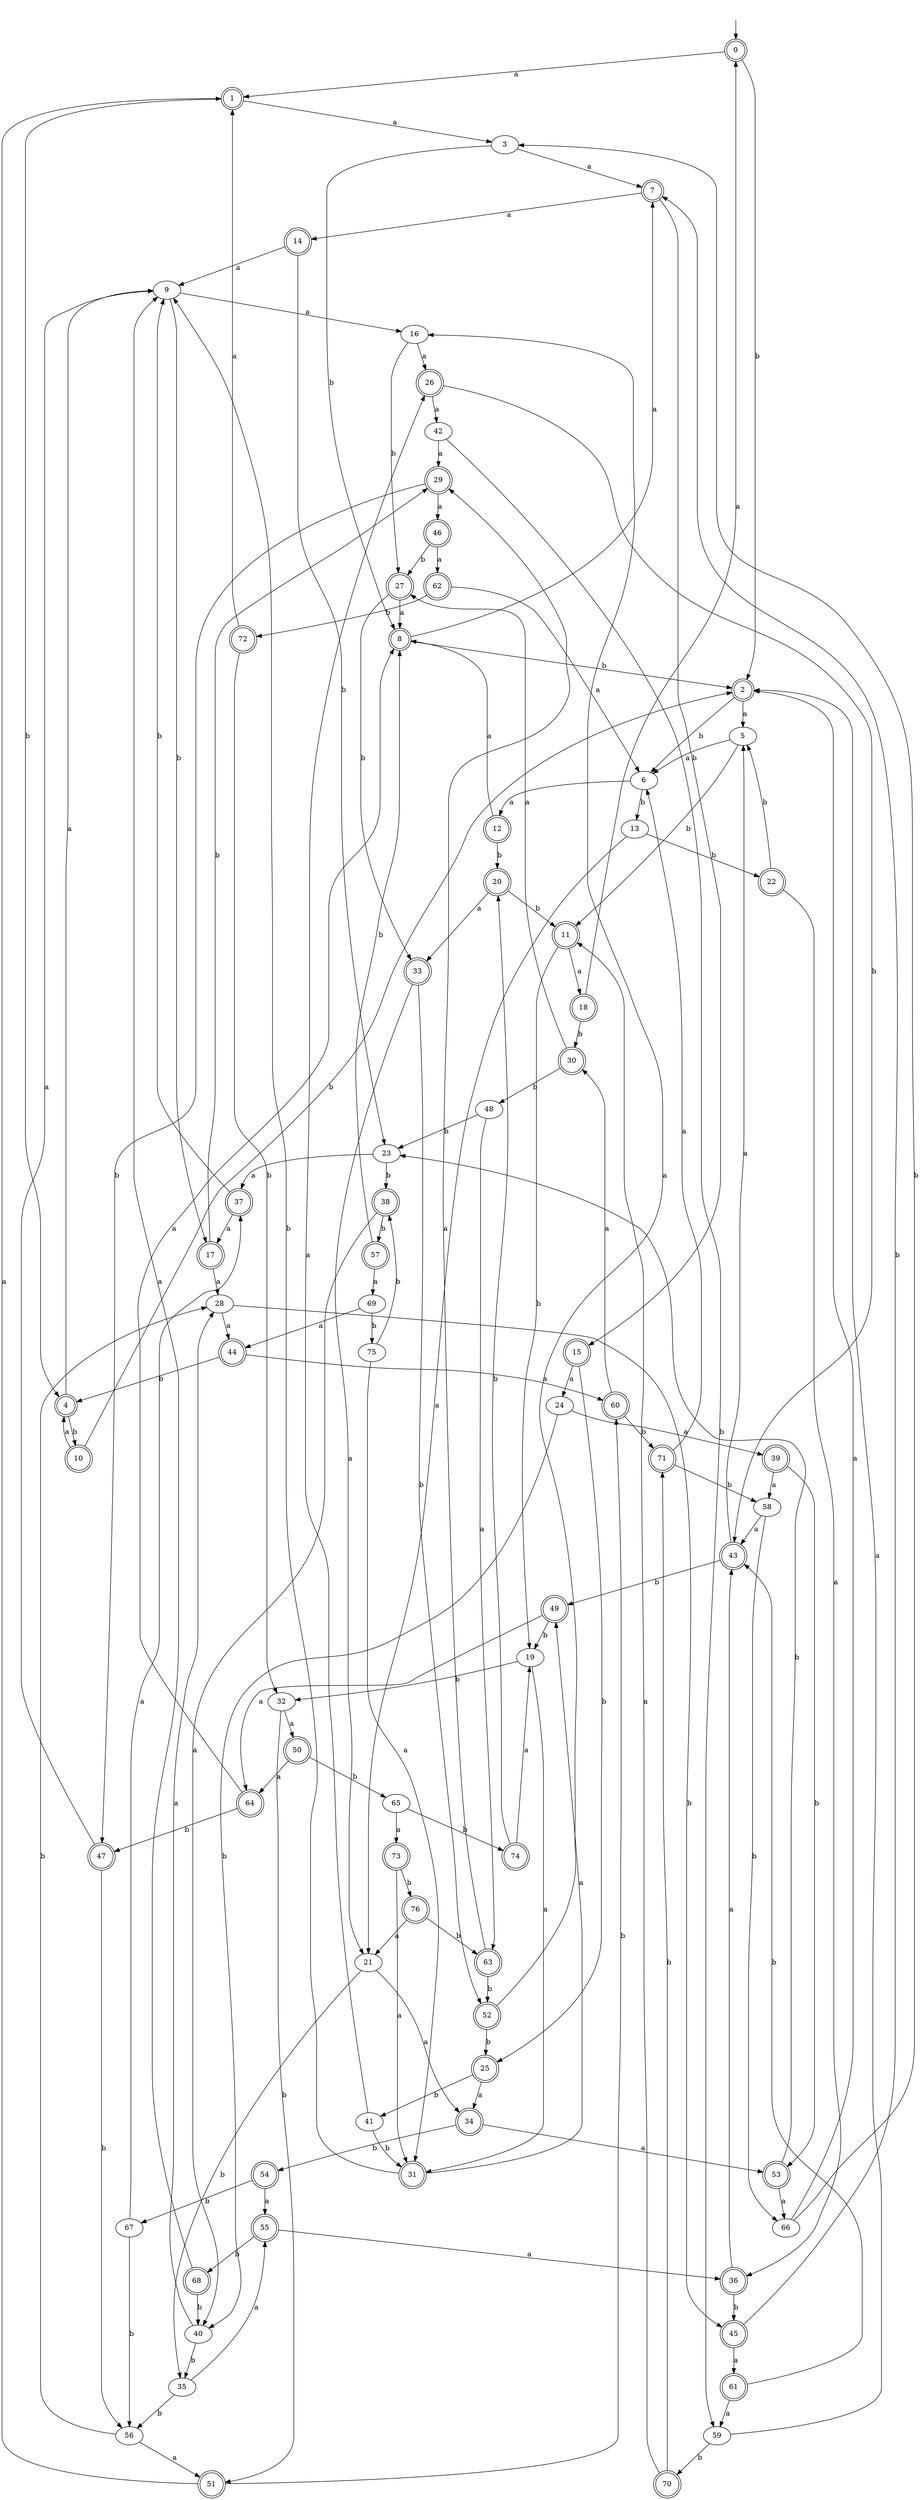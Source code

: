 digraph RandomDFA {
  __start0 [label="", shape=none];
  __start0 -> 0 [label=""];
  0 [shape=circle] [shape=doublecircle]
  0 -> 1 [label="a"]
  0 -> 2 [label="b"]
  1 [shape=doublecircle]
  1 -> 3 [label="a"]
  1 -> 4 [label="b"]
  2 [shape=doublecircle]
  2 -> 5 [label="a"]
  2 -> 6 [label="b"]
  3
  3 -> 7 [label="a"]
  3 -> 8 [label="b"]
  4 [shape=doublecircle]
  4 -> 9 [label="a"]
  4 -> 10 [label="b"]
  5
  5 -> 6 [label="a"]
  5 -> 11 [label="b"]
  6
  6 -> 12 [label="a"]
  6 -> 13 [label="b"]
  7 [shape=doublecircle]
  7 -> 14 [label="a"]
  7 -> 15 [label="b"]
  8 [shape=doublecircle]
  8 -> 7 [label="a"]
  8 -> 2 [label="b"]
  9
  9 -> 16 [label="a"]
  9 -> 17 [label="b"]
  10 [shape=doublecircle]
  10 -> 4 [label="a"]
  10 -> 2 [label="b"]
  11 [shape=doublecircle]
  11 -> 18 [label="a"]
  11 -> 19 [label="b"]
  12 [shape=doublecircle]
  12 -> 8 [label="a"]
  12 -> 20 [label="b"]
  13
  13 -> 21 [label="a"]
  13 -> 22 [label="b"]
  14 [shape=doublecircle]
  14 -> 9 [label="a"]
  14 -> 23 [label="b"]
  15 [shape=doublecircle]
  15 -> 24 [label="a"]
  15 -> 25 [label="b"]
  16
  16 -> 26 [label="a"]
  16 -> 27 [label="b"]
  17 [shape=doublecircle]
  17 -> 28 [label="a"]
  17 -> 29 [label="b"]
  18 [shape=doublecircle]
  18 -> 0 [label="a"]
  18 -> 30 [label="b"]
  19
  19 -> 31 [label="a"]
  19 -> 32 [label="b"]
  20 [shape=doublecircle]
  20 -> 33 [label="a"]
  20 -> 11 [label="b"]
  21
  21 -> 34 [label="a"]
  21 -> 35 [label="b"]
  22 [shape=doublecircle]
  22 -> 36 [label="a"]
  22 -> 5 [label="b"]
  23
  23 -> 37 [label="a"]
  23 -> 38 [label="b"]
  24
  24 -> 39 [label="a"]
  24 -> 40 [label="b"]
  25 [shape=doublecircle]
  25 -> 34 [label="a"]
  25 -> 41 [label="b"]
  26 [shape=doublecircle]
  26 -> 42 [label="a"]
  26 -> 43 [label="b"]
  27 [shape=doublecircle]
  27 -> 8 [label="a"]
  27 -> 33 [label="b"]
  28
  28 -> 44 [label="a"]
  28 -> 45 [label="b"]
  29 [shape=doublecircle]
  29 -> 46 [label="a"]
  29 -> 47 [label="b"]
  30 [shape=doublecircle]
  30 -> 27 [label="a"]
  30 -> 48 [label="b"]
  31 [shape=doublecircle]
  31 -> 49 [label="a"]
  31 -> 9 [label="b"]
  32
  32 -> 50 [label="a"]
  32 -> 51 [label="b"]
  33 [shape=doublecircle]
  33 -> 21 [label="a"]
  33 -> 52 [label="b"]
  34 [shape=doublecircle]
  34 -> 53 [label="a"]
  34 -> 54 [label="b"]
  35
  35 -> 55 [label="a"]
  35 -> 56 [label="b"]
  36 [shape=doublecircle]
  36 -> 43 [label="a"]
  36 -> 45 [label="b"]
  37 [shape=doublecircle]
  37 -> 17 [label="a"]
  37 -> 9 [label="b"]
  38 [shape=doublecircle]
  38 -> 40 [label="a"]
  38 -> 57 [label="b"]
  39 [shape=doublecircle]
  39 -> 58 [label="a"]
  39 -> 53 [label="b"]
  40
  40 -> 28 [label="a"]
  40 -> 35 [label="b"]
  41
  41 -> 26 [label="a"]
  41 -> 31 [label="b"]
  42
  42 -> 29 [label="a"]
  42 -> 59 [label="b"]
  43 [shape=doublecircle]
  43 -> 5 [label="a"]
  43 -> 49 [label="b"]
  44 [shape=doublecircle]
  44 -> 60 [label="a"]
  44 -> 4 [label="b"]
  45 [shape=doublecircle]
  45 -> 61 [label="a"]
  45 -> 7 [label="b"]
  46 [shape=doublecircle]
  46 -> 62 [label="a"]
  46 -> 27 [label="b"]
  47 [shape=doublecircle]
  47 -> 9 [label="a"]
  47 -> 56 [label="b"]
  48
  48 -> 63 [label="a"]
  48 -> 23 [label="b"]
  49 [shape=doublecircle]
  49 -> 64 [label="a"]
  49 -> 19 [label="b"]
  50 [shape=doublecircle]
  50 -> 64 [label="a"]
  50 -> 65 [label="b"]
  51 [shape=doublecircle]
  51 -> 1 [label="a"]
  51 -> 60 [label="b"]
  52 [shape=doublecircle]
  52 -> 16 [label="a"]
  52 -> 25 [label="b"]
  53 [shape=doublecircle]
  53 -> 66 [label="a"]
  53 -> 23 [label="b"]
  54 [shape=doublecircle]
  54 -> 55 [label="a"]
  54 -> 67 [label="b"]
  55 [shape=doublecircle]
  55 -> 36 [label="a"]
  55 -> 68 [label="b"]
  56
  56 -> 51 [label="a"]
  56 -> 28 [label="b"]
  57 [shape=doublecircle]
  57 -> 69 [label="a"]
  57 -> 8 [label="b"]
  58
  58 -> 43 [label="a"]
  58 -> 66 [label="b"]
  59
  59 -> 2 [label="a"]
  59 -> 70 [label="b"]
  60 [shape=doublecircle]
  60 -> 30 [label="a"]
  60 -> 71 [label="b"]
  61 [shape=doublecircle]
  61 -> 59 [label="a"]
  61 -> 43 [label="b"]
  62 [shape=doublecircle]
  62 -> 6 [label="a"]
  62 -> 72 [label="b"]
  63 [shape=doublecircle]
  63 -> 29 [label="a"]
  63 -> 52 [label="b"]
  64 [shape=doublecircle]
  64 -> 8 [label="a"]
  64 -> 47 [label="b"]
  65
  65 -> 73 [label="a"]
  65 -> 74 [label="b"]
  66
  66 -> 2 [label="a"]
  66 -> 3 [label="b"]
  67
  67 -> 37 [label="a"]
  67 -> 56 [label="b"]
  68 [shape=doublecircle]
  68 -> 9 [label="a"]
  68 -> 40 [label="b"]
  69
  69 -> 44 [label="a"]
  69 -> 75 [label="b"]
  70 [shape=doublecircle]
  70 -> 11 [label="a"]
  70 -> 71 [label="b"]
  71 [shape=doublecircle]
  71 -> 6 [label="a"]
  71 -> 58 [label="b"]
  72 [shape=doublecircle]
  72 -> 1 [label="a"]
  72 -> 32 [label="b"]
  73 [shape=doublecircle]
  73 -> 31 [label="a"]
  73 -> 76 [label="b"]
  74 [shape=doublecircle]
  74 -> 19 [label="a"]
  74 -> 20 [label="b"]
  75
  75 -> 31 [label="a"]
  75 -> 38 [label="b"]
  76 [shape=doublecircle]
  76 -> 21 [label="a"]
  76 -> 63 [label="b"]
}
